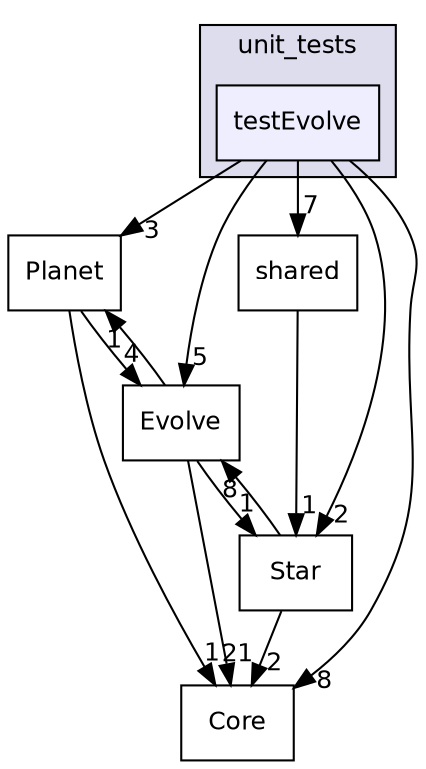 digraph "/Users/kpenev/projects/git/poet/poet_src/unit_tests/testEvolve" {
  compound=true
  node [ fontsize="12", fontname="Helvetica"];
  edge [ labelfontsize="12", labelfontname="Helvetica"];
  subgraph clusterdir_693541eb8d60ff8559a9dd6106ca4bd1 {
    graph [ bgcolor="#ddddee", pencolor="black", label="unit_tests" fontname="Helvetica", fontsize="12", URL="dir_693541eb8d60ff8559a9dd6106ca4bd1.html"]
  dir_b0d6cff916ebd2669466b6e92e09c107 [shape=box, label="testEvolve", style="filled", fillcolor="#eeeeff", pencolor="black", URL="dir_b0d6cff916ebd2669466b6e92e09c107.html"];
  }
  dir_4676ceff05f71a508bb4cf796d7af063 [shape=box label="Planet" URL="dir_4676ceff05f71a508bb4cf796d7af063.html"];
  dir_f9fd1aa8336f1248d6b0b9078864ad55 [shape=box label="shared" URL="dir_f9fd1aa8336f1248d6b0b9078864ad55.html"];
  dir_bace5b3272c3045fbaf2ba9e016347ef [shape=box label="Evolve" URL="dir_bace5b3272c3045fbaf2ba9e016347ef.html"];
  dir_08389f9c72fab3fa939892ce5a81a233 [shape=box label="Core" URL="dir_08389f9c72fab3fa939892ce5a81a233.html"];
  dir_933c94a385a94813ee58c302720c091a [shape=box label="Star" URL="dir_933c94a385a94813ee58c302720c091a.html"];
  dir_4676ceff05f71a508bb4cf796d7af063->dir_bace5b3272c3045fbaf2ba9e016347ef [headlabel="4", labeldistance=1.5 headhref="dir_000006_000005.html"];
  dir_4676ceff05f71a508bb4cf796d7af063->dir_08389f9c72fab3fa939892ce5a81a233 [headlabel="1", labeldistance=1.5 headhref="dir_000006_000002.html"];
  dir_b0d6cff916ebd2669466b6e92e09c107->dir_4676ceff05f71a508bb4cf796d7af063 [headlabel="3", labeldistance=1.5 headhref="dir_000010_000006.html"];
  dir_b0d6cff916ebd2669466b6e92e09c107->dir_f9fd1aa8336f1248d6b0b9078864ad55 [headlabel="7", labeldistance=1.5 headhref="dir_000010_000004.html"];
  dir_b0d6cff916ebd2669466b6e92e09c107->dir_bace5b3272c3045fbaf2ba9e016347ef [headlabel="5", labeldistance=1.5 headhref="dir_000010_000005.html"];
  dir_b0d6cff916ebd2669466b6e92e09c107->dir_08389f9c72fab3fa939892ce5a81a233 [headlabel="8", labeldistance=1.5 headhref="dir_000010_000002.html"];
  dir_b0d6cff916ebd2669466b6e92e09c107->dir_933c94a385a94813ee58c302720c091a [headlabel="2", labeldistance=1.5 headhref="dir_000010_000007.html"];
  dir_f9fd1aa8336f1248d6b0b9078864ad55->dir_933c94a385a94813ee58c302720c091a [headlabel="1", labeldistance=1.5 headhref="dir_000004_000007.html"];
  dir_bace5b3272c3045fbaf2ba9e016347ef->dir_4676ceff05f71a508bb4cf796d7af063 [headlabel="1", labeldistance=1.5 headhref="dir_000005_000006.html"];
  dir_bace5b3272c3045fbaf2ba9e016347ef->dir_08389f9c72fab3fa939892ce5a81a233 [headlabel="21", labeldistance=1.5 headhref="dir_000005_000002.html"];
  dir_bace5b3272c3045fbaf2ba9e016347ef->dir_933c94a385a94813ee58c302720c091a [headlabel="1", labeldistance=1.5 headhref="dir_000005_000007.html"];
  dir_933c94a385a94813ee58c302720c091a->dir_bace5b3272c3045fbaf2ba9e016347ef [headlabel="8", labeldistance=1.5 headhref="dir_000007_000005.html"];
  dir_933c94a385a94813ee58c302720c091a->dir_08389f9c72fab3fa939892ce5a81a233 [headlabel="2", labeldistance=1.5 headhref="dir_000007_000002.html"];
}
